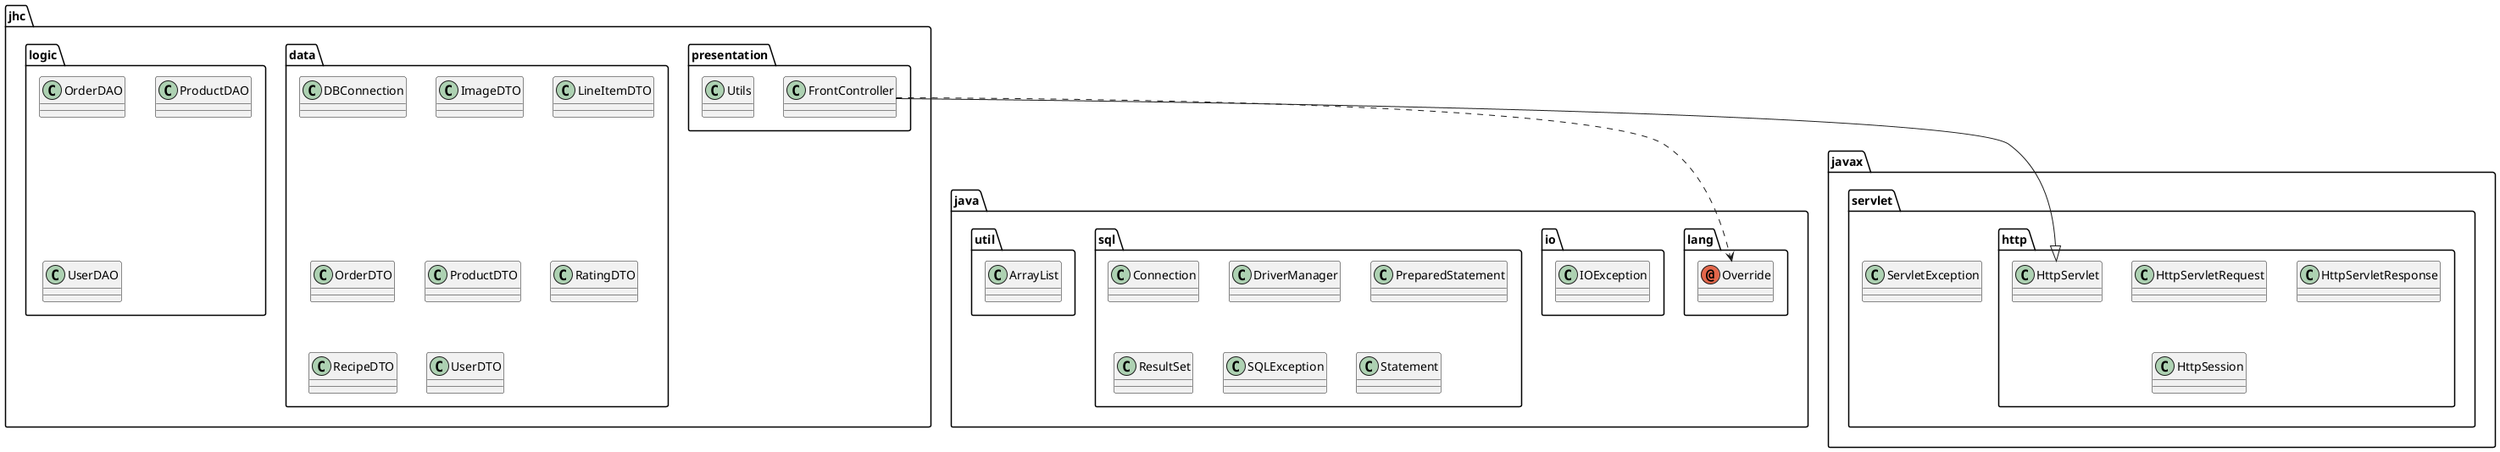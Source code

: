 @startuml
annotation java.lang.Override
class java.io.IOException
class java.sql.Connection
class java.sql.DriverManager
class java.sql.PreparedStatement
class java.sql.ResultSet
class java.sql.SQLException
class java.sql.Statement
class java.util.ArrayList
class javax.servlet.ServletException
class javax.servlet.http.HttpServlet
class javax.servlet.http.HttpServletRequest
class javax.servlet.http.HttpServletResponse
class javax.servlet.http.HttpSession
class jhc.data.DBConnection
class jhc.data.ImageDTO
class jhc.data.LineItemDTO
class jhc.data.OrderDTO
class jhc.data.ProductDTO
class jhc.data.RatingDTO
class jhc.data.RecipeDTO
class jhc.data.UserDTO
class jhc.logic.OrderDAO
class jhc.logic.ProductDAO
class jhc.logic.UserDAO
class jhc.presentation.FrontController
class jhc.presentation.Utils
jhc.presentation.FrontController ..> java.lang.Override
jhc.presentation.FrontController --|> javax.servlet.http.HttpServlet
@enduml